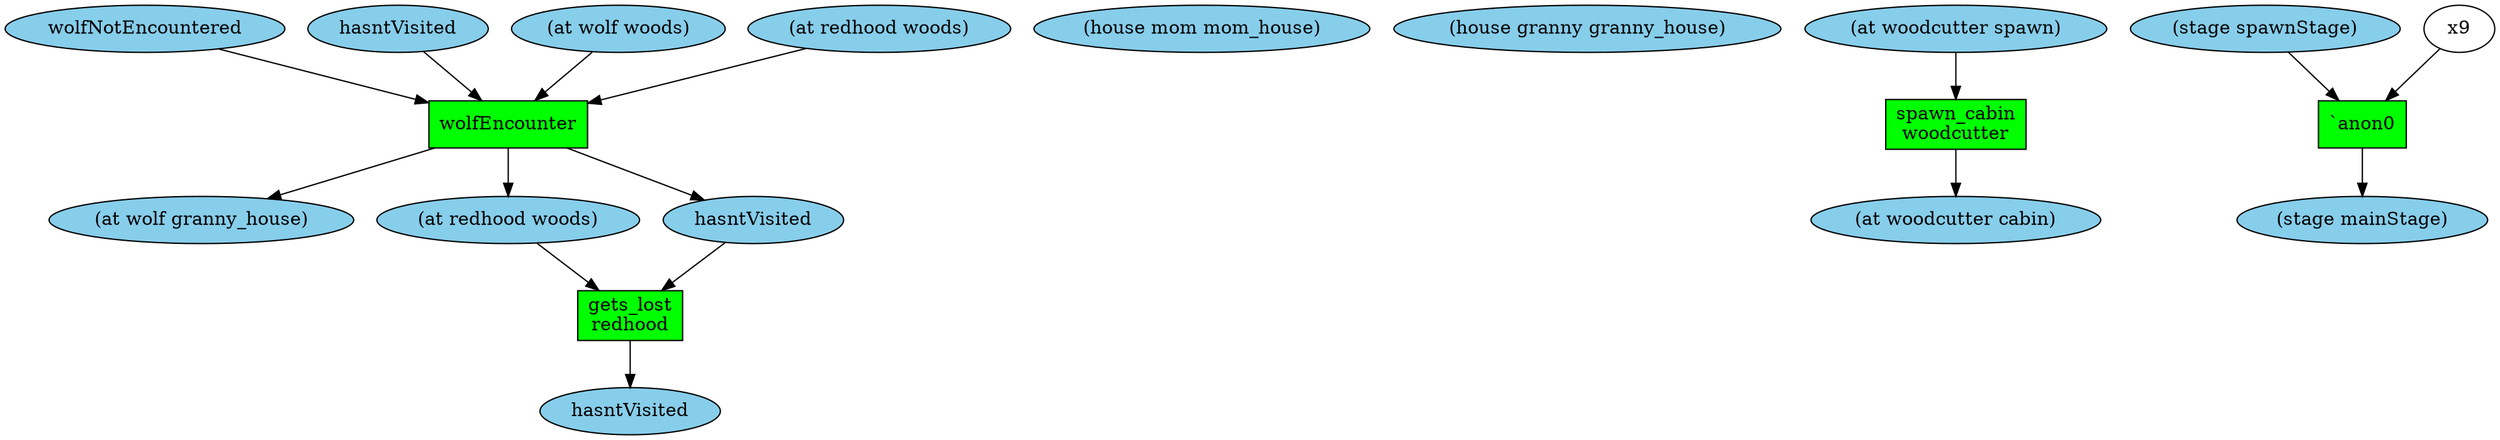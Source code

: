 digraph {
x7 [style=filled,fillcolor=skyblue,label="wolfNotEncountered"];
x6 [style=filled,fillcolor=skyblue,label="hasntVisited"];
x5 [style=filled,fillcolor=skyblue,label="(house mom mom_house)"];
x4 [style=filled,fillcolor=skyblue,label="(house granny granny_house)"];
x3 [style=filled,fillcolor=skyblue,label="(at woodcutter spawn)"];
x2 [style=filled,fillcolor=skyblue,label="(at wolf woods)"];
x1 [style=filled,fillcolor=skyblue,label="(at redhood woods)"];
x0 [style=filled,fillcolor=skyblue,label="(stage spawnStage)"];
t0 [shape=box,style=filled,fillcolor=green,label="spawn_cabin\nwoodcutter"];
x8 [style=filled,fillcolor=skyblue,label="(at woodcutter cabin)"];
x3 -> t0;
t0 -> x8;
t1 [shape=box,style=filled,fillcolor=green,label="`anon0\n"];
x10 [style=filled,fillcolor=skyblue,label="(stage mainStage)"];
x0 -> t1;
x9 -> t1;
t1 -> x10;
t2 [shape=box,style=filled,fillcolor=green,label="wolfEncounter\n"];
x13 [style=filled,fillcolor=skyblue,label="(at wolf granny_house)"];
x12 [style=filled,fillcolor=skyblue,label="(at redhood woods)"];
x11 [style=filled,fillcolor=skyblue,label="hasntVisited"];
x6 -> t2;
x7 -> t2;
x2 -> t2;
x1 -> t2;
t2 -> x13;
t2 -> x12;
t2 -> x11;
t3 [shape=box,style=filled,fillcolor=green,label="gets_lost\nredhood"];
x14 [style=filled,fillcolor=skyblue,label="hasntVisited"];
x11 -> t3;
x12 -> t3;
t3 -> x14;
}